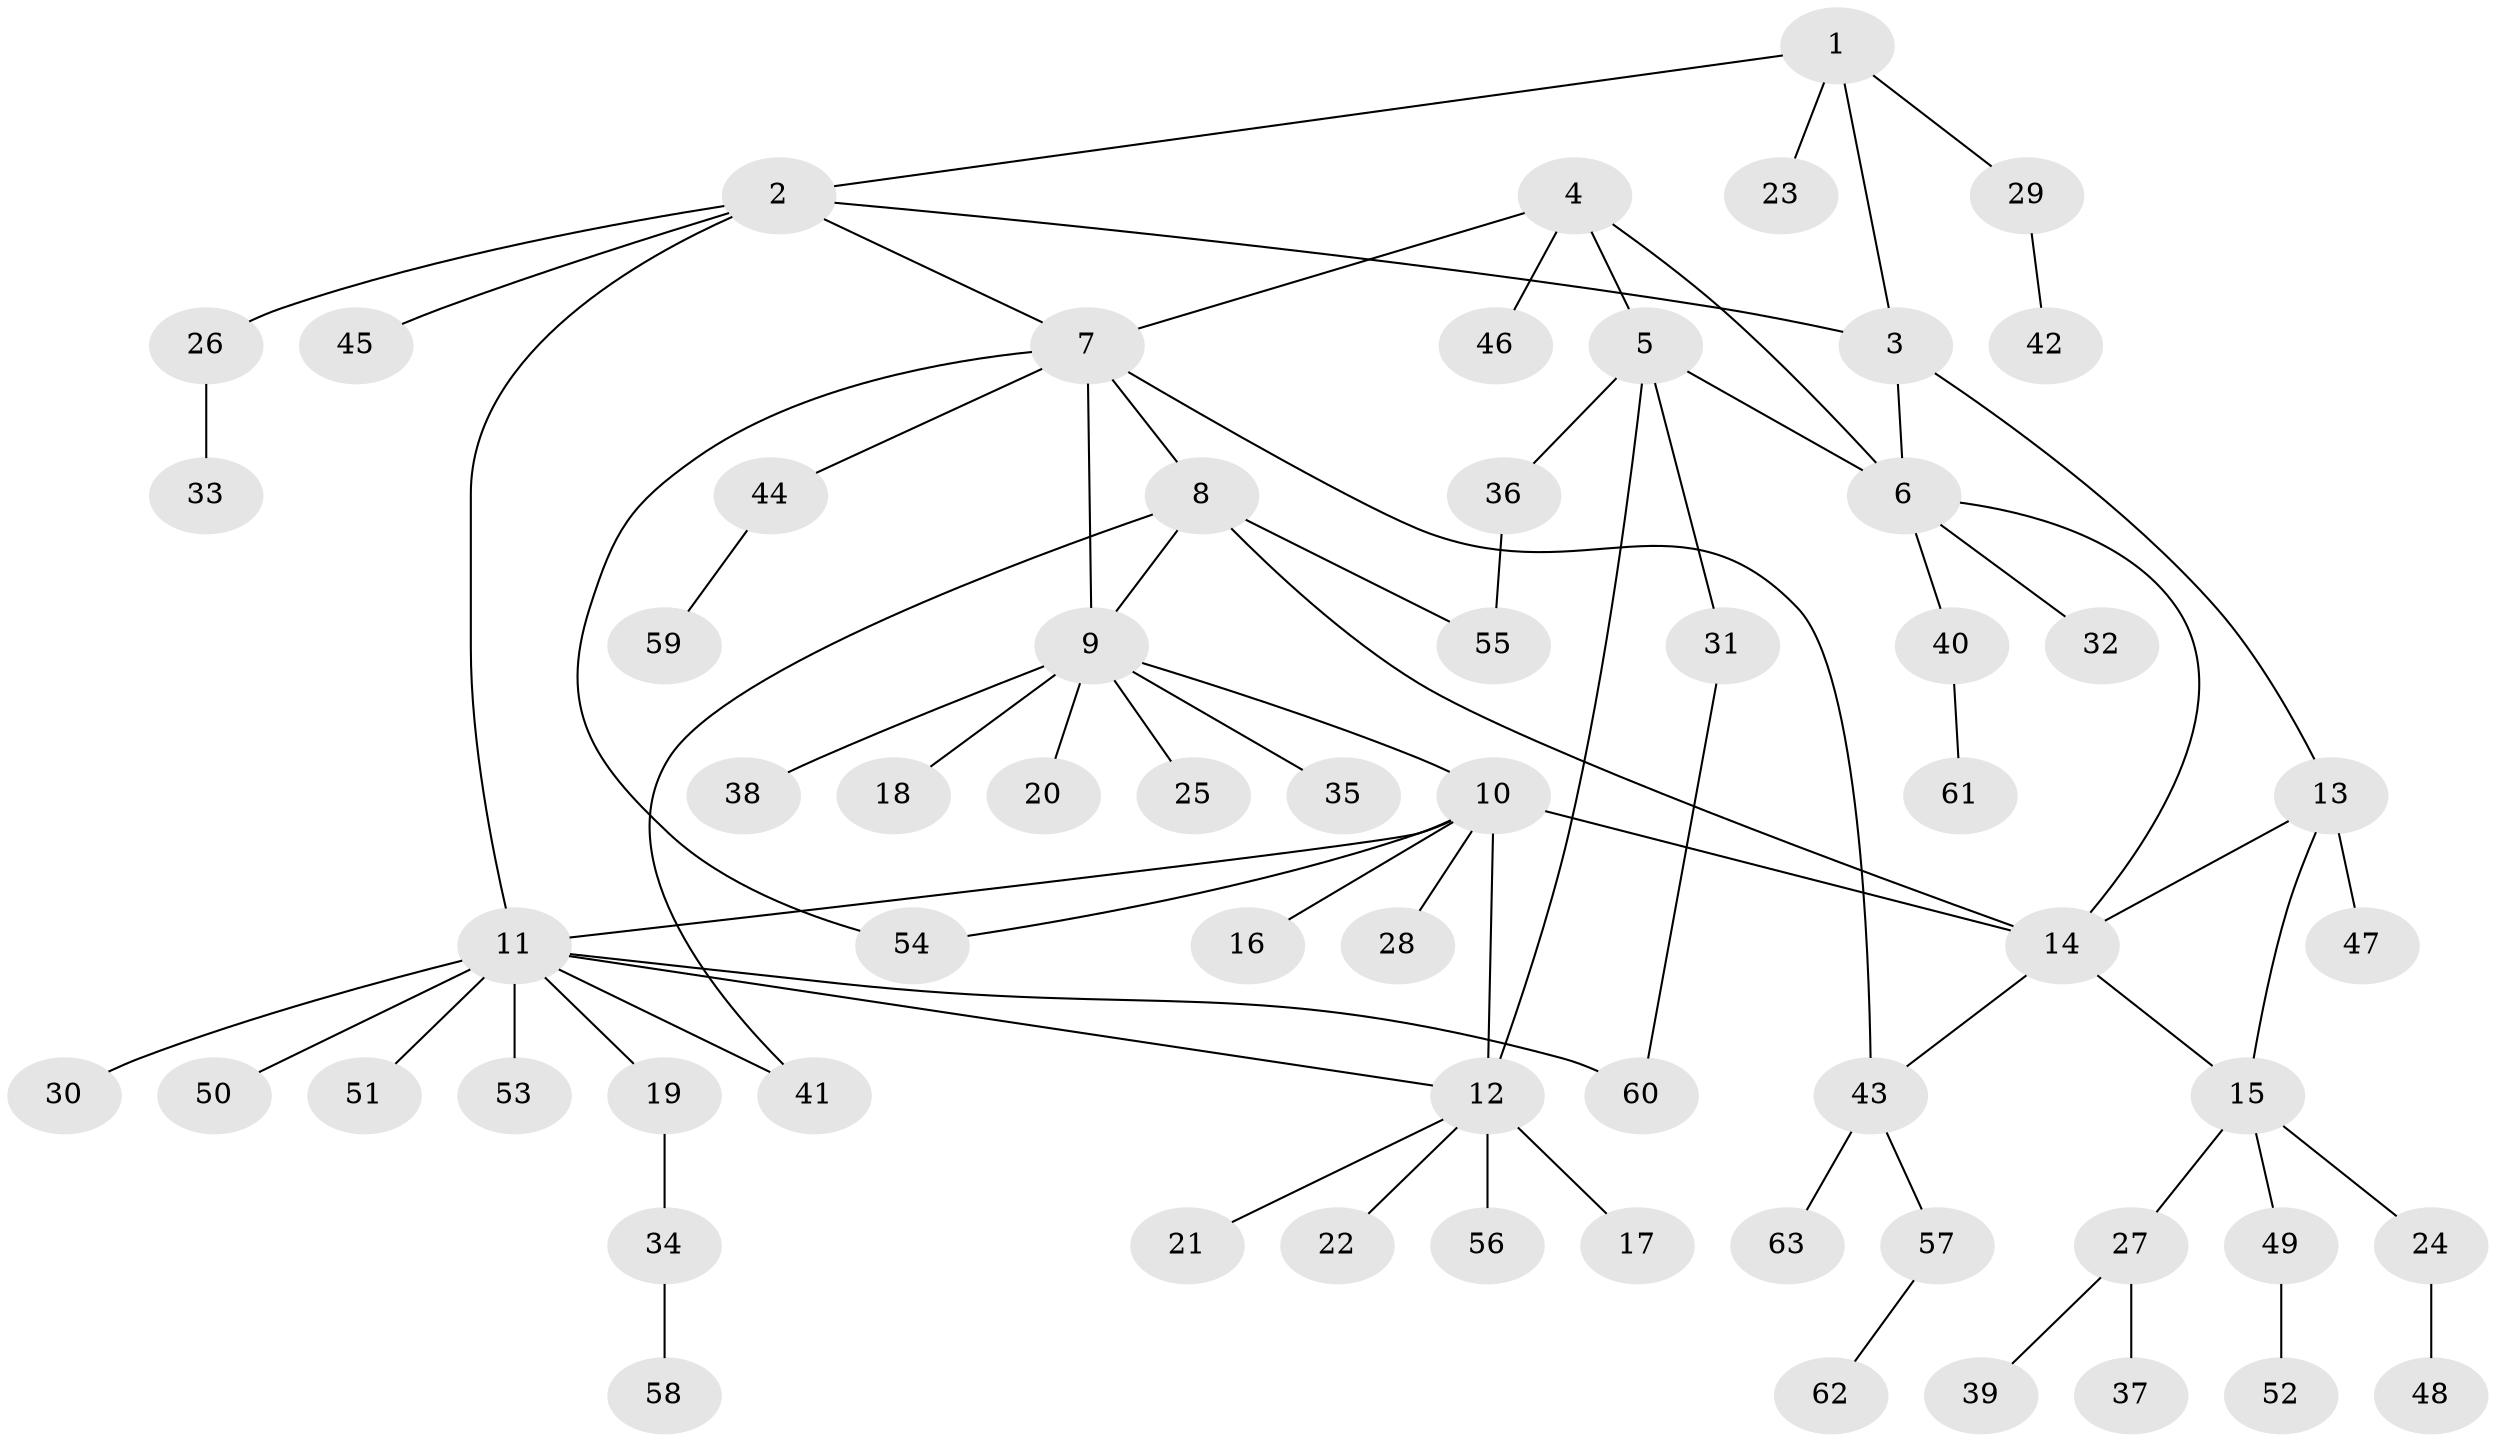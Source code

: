 // Generated by graph-tools (version 1.1) at 2025/55/03/09/25 04:55:37]
// undirected, 63 vertices, 78 edges
graph export_dot {
graph [start="1"]
  node [color=gray90,style=filled];
  1;
  2;
  3;
  4;
  5;
  6;
  7;
  8;
  9;
  10;
  11;
  12;
  13;
  14;
  15;
  16;
  17;
  18;
  19;
  20;
  21;
  22;
  23;
  24;
  25;
  26;
  27;
  28;
  29;
  30;
  31;
  32;
  33;
  34;
  35;
  36;
  37;
  38;
  39;
  40;
  41;
  42;
  43;
  44;
  45;
  46;
  47;
  48;
  49;
  50;
  51;
  52;
  53;
  54;
  55;
  56;
  57;
  58;
  59;
  60;
  61;
  62;
  63;
  1 -- 2;
  1 -- 3;
  1 -- 23;
  1 -- 29;
  2 -- 3;
  2 -- 7;
  2 -- 11;
  2 -- 26;
  2 -- 45;
  3 -- 6;
  3 -- 13;
  4 -- 5;
  4 -- 6;
  4 -- 7;
  4 -- 46;
  5 -- 6;
  5 -- 12;
  5 -- 31;
  5 -- 36;
  6 -- 14;
  6 -- 32;
  6 -- 40;
  7 -- 8;
  7 -- 9;
  7 -- 43;
  7 -- 44;
  7 -- 54;
  8 -- 9;
  8 -- 14;
  8 -- 41;
  8 -- 55;
  9 -- 10;
  9 -- 18;
  9 -- 20;
  9 -- 25;
  9 -- 35;
  9 -- 38;
  10 -- 11;
  10 -- 12;
  10 -- 14;
  10 -- 16;
  10 -- 28;
  10 -- 54;
  11 -- 12;
  11 -- 19;
  11 -- 30;
  11 -- 41;
  11 -- 50;
  11 -- 51;
  11 -- 53;
  11 -- 60;
  12 -- 17;
  12 -- 21;
  12 -- 22;
  12 -- 56;
  13 -- 14;
  13 -- 15;
  13 -- 47;
  14 -- 15;
  14 -- 43;
  15 -- 24;
  15 -- 27;
  15 -- 49;
  19 -- 34;
  24 -- 48;
  26 -- 33;
  27 -- 37;
  27 -- 39;
  29 -- 42;
  31 -- 60;
  34 -- 58;
  36 -- 55;
  40 -- 61;
  43 -- 57;
  43 -- 63;
  44 -- 59;
  49 -- 52;
  57 -- 62;
}
